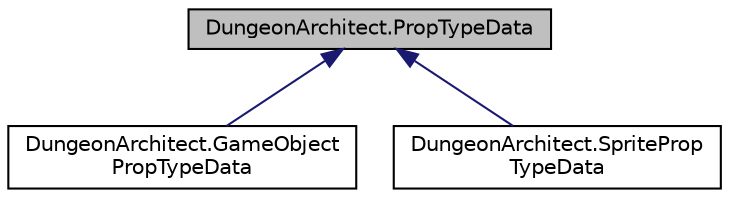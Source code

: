 digraph "DungeonArchitect.PropTypeData"
{
  edge [fontname="Helvetica",fontsize="10",labelfontname="Helvetica",labelfontsize="10"];
  node [fontname="Helvetica",fontsize="10",shape=record];
  Node1 [label="DungeonArchitect.PropTypeData",height=0.2,width=0.4,color="black", fillcolor="grey75", style="filled", fontcolor="black"];
  Node1 -> Node2 [dir="back",color="midnightblue",fontsize="10",style="solid",fontname="Helvetica"];
  Node2 [label="DungeonArchitect.GameObject\lPropTypeData",height=0.2,width=0.4,color="black", fillcolor="white", style="filled",URL="$class_dungeon_architect_1_1_game_object_prop_type_data.html",tooltip="Game Object node data asset attributes "];
  Node1 -> Node3 [dir="back",color="midnightblue",fontsize="10",style="solid",fontname="Helvetica"];
  Node3 [label="DungeonArchitect.SpriteProp\lTypeData",height=0.2,width=0.4,color="black", fillcolor="white", style="filled",URL="$class_dungeon_architect_1_1_sprite_prop_type_data.html",tooltip="Sprite node data asset attributes "];
}
